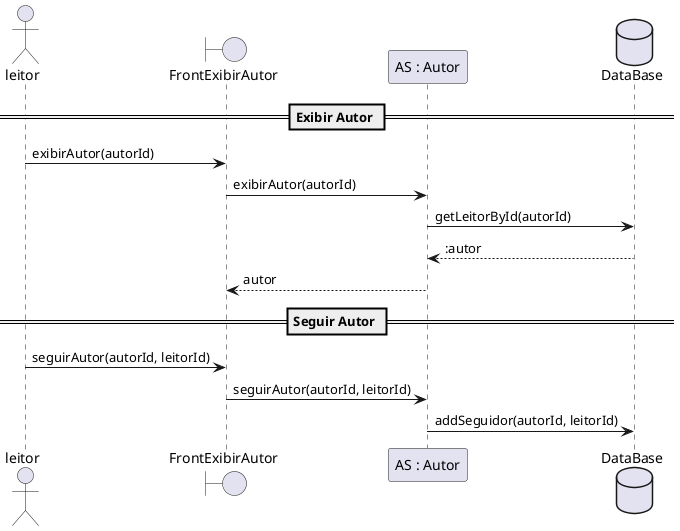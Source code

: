 @startuml Biblioteca Pessoal Sequencia Seguir Autor
    actor leitor
    boundary FrontExibirAutor
    participant "AS : Autor" as Autor
    database DataBase

    == Exibir Autor ==
    leitor -> FrontExibirAutor : exibirAutor(autorId)
    FrontExibirAutor -> Autor : exibirAutor(autorId)
    Autor -> DataBase : getLeitorById(autorId)
    DataBase --> Autor : :autor
    Autor --> FrontExibirAutor : autor

    == Seguir Autor ==
    leitor -> FrontExibirAutor : seguirAutor(autorId, leitorId)
    FrontExibirAutor -> Autor : seguirAutor(autorId, leitorId)
    Autor -> DataBase : addSeguidor(autorId, leitorId)
@enduml
